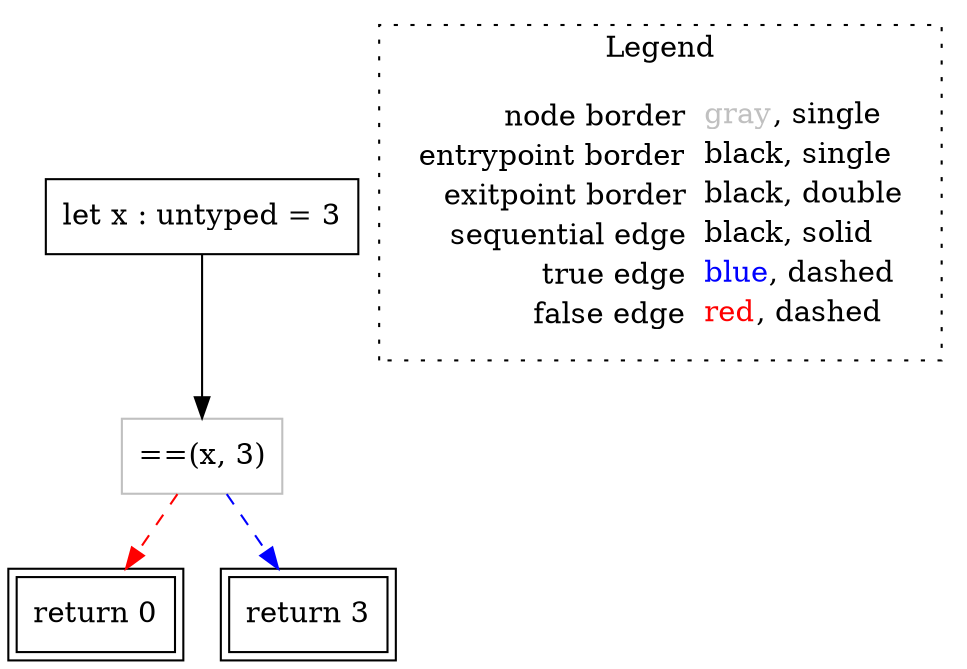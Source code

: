 digraph {
	"node0" [shape="rect",color="black",label=<let x : untyped = 3>];
	"node1" [shape="rect",color="gray",label=<==(x, 3)>];
	"node2" [shape="rect",color="black",peripheries="2",label=<return 0>];
	"node3" [shape="rect",color="black",peripheries="2",label=<return 3>];
	"node1" -> "node2" [color="red",style="dashed"];
	"node1" -> "node3" [color="blue",style="dashed"];
	"node0" -> "node1" [color="black"];
subgraph cluster_legend {
	label="Legend";
	style=dotted;
	node [shape=plaintext];
	"legend" [label=<<table border="0" cellpadding="2" cellspacing="0" cellborder="0"><tr><td align="right">node border&nbsp;</td><td align="left"><font color="gray">gray</font>, single</td></tr><tr><td align="right">entrypoint border&nbsp;</td><td align="left"><font color="black">black</font>, single</td></tr><tr><td align="right">exitpoint border&nbsp;</td><td align="left"><font color="black">black</font>, double</td></tr><tr><td align="right">sequential edge&nbsp;</td><td align="left"><font color="black">black</font>, solid</td></tr><tr><td align="right">true edge&nbsp;</td><td align="left"><font color="blue">blue</font>, dashed</td></tr><tr><td align="right">false edge&nbsp;</td><td align="left"><font color="red">red</font>, dashed</td></tr></table>>];
}

}
